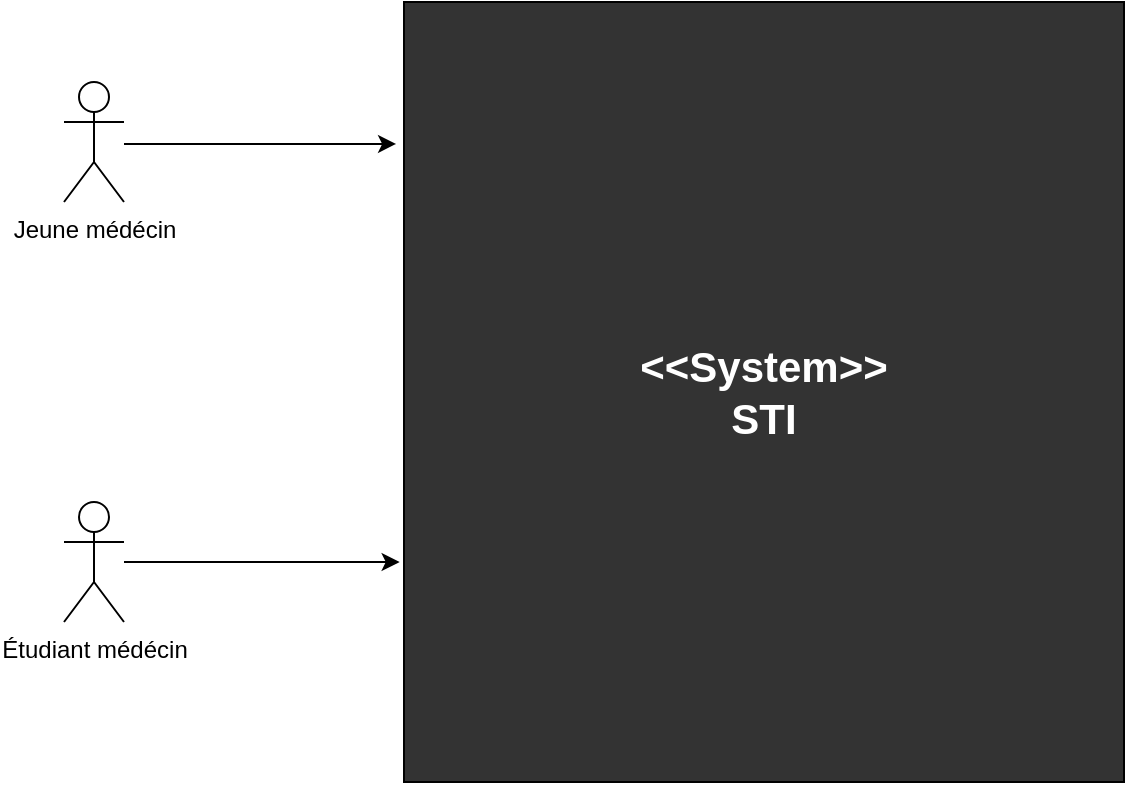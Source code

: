 <mxfile version="15.8.7" type="github" pages="3">
  <diagram id="dEnHPHHX68f_mmb1mJtB" name="Context  Diagram">
    <mxGraphModel dx="1422" dy="793" grid="1" gridSize="10" guides="1" tooltips="1" connect="1" arrows="1" fold="1" page="1" pageScale="1" pageWidth="850" pageHeight="1100" math="0" shadow="0">
      <root>
        <mxCell id="0" />
        <mxCell id="1" parent="0" />
        <mxCell id="01sqI_WsHop8ThjdI0US-7" style="edgeStyle=orthogonalEdgeStyle;rounded=0;orthogonalLoop=1;jettySize=auto;html=1;entryX=-0.011;entryY=0.182;entryDx=0;entryDy=0;entryPerimeter=0;" parent="1" source="01sqI_WsHop8ThjdI0US-1" target="01sqI_WsHop8ThjdI0US-2" edge="1">
          <mxGeometry relative="1" as="geometry">
            <Array as="points">
              <mxPoint x="190" y="151" />
              <mxPoint x="190" y="151" />
            </Array>
          </mxGeometry>
        </mxCell>
        <mxCell id="01sqI_WsHop8ThjdI0US-1" value="Jeune médécin" style="shape=umlActor;verticalLabelPosition=bottom;verticalAlign=top;html=1;outlineConnect=0;" parent="1" vertex="1">
          <mxGeometry x="130" y="120" width="30" height="60" as="geometry" />
        </mxCell>
        <mxCell id="01sqI_WsHop8ThjdI0US-2" value="&lt;font style=&quot;font-size: 21px&quot;&gt;&lt;b&gt;&lt;font style=&quot;font-size: 21px&quot; color=&quot;#FFFFFF&quot;&gt;&amp;lt;&amp;lt;System&amp;gt;&amp;gt;&lt;br&gt;STI&lt;/font&gt;&lt;/b&gt;&lt;/font&gt;" style="rounded=0;whiteSpace=wrap;html=1;fillColor=#333333;" parent="1" vertex="1">
          <mxGeometry x="300" y="80" width="360" height="390" as="geometry" />
        </mxCell>
        <mxCell id="01sqI_WsHop8ThjdI0US-8" style="edgeStyle=orthogonalEdgeStyle;rounded=0;orthogonalLoop=1;jettySize=auto;html=1;entryX=-0.006;entryY=0.718;entryDx=0;entryDy=0;entryPerimeter=0;" parent="1" source="01sqI_WsHop8ThjdI0US-3" target="01sqI_WsHop8ThjdI0US-2" edge="1">
          <mxGeometry relative="1" as="geometry" />
        </mxCell>
        <mxCell id="01sqI_WsHop8ThjdI0US-3" value="Étudiant médécin" style="shape=umlActor;verticalLabelPosition=bottom;verticalAlign=top;html=1;outlineConnect=0;" parent="1" vertex="1">
          <mxGeometry x="130" y="330" width="30" height="60" as="geometry" />
        </mxCell>
      </root>
    </mxGraphModel>
  </diagram>
  <diagram id="Vyi6rh6e5xZRLpnm3FMA" name="Use case Diagram">
    <mxGraphModel dx="1422" dy="793" grid="1" gridSize="10" guides="1" tooltips="1" connect="1" arrows="1" fold="1" page="1" pageScale="1" pageWidth="850" pageHeight="1100" math="0" shadow="0">
      <root>
        <mxCell id="Shx9F2xdIUPQt7zczx8I-0" />
        <mxCell id="Shx9F2xdIUPQt7zczx8I-1" parent="Shx9F2xdIUPQt7zczx8I-0" />
        <mxCell id="XPATIeBGFoGHhk_QoPtu-2" style="edgeStyle=orthogonalEdgeStyle;rounded=0;orthogonalLoop=1;jettySize=auto;html=1;fontSize=13;fontColor=#333333;" parent="Shx9F2xdIUPQt7zczx8I-1" source="B6fAdgQhvIyTP3v76YVn-1" edge="1">
          <mxGeometry relative="1" as="geometry">
            <mxPoint x="110" y="350" as="targetPoint" />
            <Array as="points">
              <mxPoint x="55" y="350" />
            </Array>
          </mxGeometry>
        </mxCell>
        <mxCell id="B6fAdgQhvIyTP3v76YVn-1" value="Jeune médécin" style="shape=umlActor;verticalLabelPosition=bottom;verticalAlign=top;html=1;outlineConnect=0;" parent="Shx9F2xdIUPQt7zczx8I-1" vertex="1">
          <mxGeometry x="40" y="170" width="30" height="60" as="geometry" />
        </mxCell>
        <mxCell id="B6fAdgQhvIyTP3v76YVn-2" value="" style="rounded=0;whiteSpace=wrap;html=1;fillColor=#FFFFFF;" parent="Shx9F2xdIUPQt7zczx8I-1" vertex="1">
          <mxGeometry x="210" y="110" width="490" height="730" as="geometry" />
        </mxCell>
        <mxCell id="XPATIeBGFoGHhk_QoPtu-0" style="edgeStyle=orthogonalEdgeStyle;rounded=0;orthogonalLoop=1;jettySize=auto;html=1;fontSize=13;fontColor=#333333;" parent="Shx9F2xdIUPQt7zczx8I-1" source="B6fAdgQhvIyTP3v76YVn-4" edge="1">
          <mxGeometry relative="1" as="geometry">
            <mxPoint x="110" y="380" as="targetPoint" />
            <Array as="points">
              <mxPoint x="55" y="380" />
            </Array>
          </mxGeometry>
        </mxCell>
        <mxCell id="B6fAdgQhvIyTP3v76YVn-4" value="Étudiant médécin" style="shape=umlActor;verticalLabelPosition=bottom;verticalAlign=top;html=1;outlineConnect=0;" parent="Shx9F2xdIUPQt7zczx8I-1" vertex="1">
          <mxGeometry x="40" y="510" width="30" height="60" as="geometry" />
        </mxCell>
        <mxCell id="B6fAdgQhvIyTP3v76YVn-7" value="&lt;div align=&quot;center&quot;&gt;&lt;font style=&quot;font-size: 13px&quot;&gt;&amp;lt;&amp;lt;system&amp;gt;&amp;gt;&lt;/font&gt;&lt;br&gt;&lt;font style=&quot;font-size: 13px&quot;&gt;STI&lt;/font&gt;&lt;/div&gt;" style="text;html=1;strokeColor=none;fillColor=none;align=center;verticalAlign=middle;whiteSpace=wrap;rounded=0;fontSize=21;fontColor=#333333;strokeWidth=0;" parent="Shx9F2xdIUPQt7zczx8I-1" vertex="1">
          <mxGeometry x="410" y="130" width="60" height="20" as="geometry" />
        </mxCell>
        <mxCell id="B6fAdgQhvIyTP3v76YVn-8" value="Créer un compte" style="ellipse;whiteSpace=wrap;html=1;fontSize=13;fontColor=#333333;strokeWidth=1;fillColor=#FFFFFF;" parent="Shx9F2xdIUPQt7zczx8I-1" vertex="1">
          <mxGeometry x="260" y="175" width="210" height="50" as="geometry" />
        </mxCell>
        <mxCell id="XPATIeBGFoGHhk_QoPtu-23" style="edgeStyle=orthogonalEdgeStyle;rounded=0;orthogonalLoop=1;jettySize=auto;html=1;entryX=0;entryY=0.5;entryDx=0;entryDy=0;fontSize=11;fontColor=#333333;" parent="Shx9F2xdIUPQt7zczx8I-1" source="XPATIeBGFoGHhk_QoPtu-1" target="B6fAdgQhvIyTP3v76YVn-8" edge="1">
          <mxGeometry relative="1" as="geometry">
            <Array as="points">
              <mxPoint x="135" y="200" />
            </Array>
          </mxGeometry>
        </mxCell>
        <mxCell id="XPATIeBGFoGHhk_QoPtu-24" style="edgeStyle=orthogonalEdgeStyle;rounded=0;orthogonalLoop=1;jettySize=auto;html=1;entryX=0;entryY=0.5;entryDx=0;entryDy=0;fontSize=11;fontColor=#333333;" parent="Shx9F2xdIUPQt7zczx8I-1" source="XPATIeBGFoGHhk_QoPtu-1" target="XPATIeBGFoGHhk_QoPtu-3" edge="1">
          <mxGeometry relative="1" as="geometry">
            <Array as="points">
              <mxPoint x="170" y="350" />
              <mxPoint x="170" y="275" />
            </Array>
          </mxGeometry>
        </mxCell>
        <mxCell id="XPATIeBGFoGHhk_QoPtu-25" style="edgeStyle=orthogonalEdgeStyle;rounded=0;orthogonalLoop=1;jettySize=auto;html=1;fontSize=11;fontColor=#333333;" parent="Shx9F2xdIUPQt7zczx8I-1" source="XPATIeBGFoGHhk_QoPtu-1" target="XPATIeBGFoGHhk_QoPtu-4" edge="1">
          <mxGeometry relative="1" as="geometry">
            <Array as="points">
              <mxPoint x="180" y="365" />
              <mxPoint x="180" y="365" />
            </Array>
          </mxGeometry>
        </mxCell>
        <mxCell id="XPATIeBGFoGHhk_QoPtu-26" style="edgeStyle=orthogonalEdgeStyle;rounded=0;orthogonalLoop=1;jettySize=auto;html=1;fontSize=11;fontColor=#333333;" parent="Shx9F2xdIUPQt7zczx8I-1" source="XPATIeBGFoGHhk_QoPtu-1" target="XPATIeBGFoGHhk_QoPtu-10" edge="1">
          <mxGeometry relative="1" as="geometry">
            <Array as="points">
              <mxPoint x="375" y="400" />
            </Array>
          </mxGeometry>
        </mxCell>
        <mxCell id="XPATIeBGFoGHhk_QoPtu-27" style="edgeStyle=orthogonalEdgeStyle;rounded=0;orthogonalLoop=1;jettySize=auto;html=1;fontSize=11;fontColor=#333333;entryX=0.5;entryY=0;entryDx=0;entryDy=0;" parent="Shx9F2xdIUPQt7zczx8I-1" source="XPATIeBGFoGHhk_QoPtu-1" target="XPATIeBGFoGHhk_QoPtu-12" edge="1">
          <mxGeometry relative="1" as="geometry">
            <Array as="points">
              <mxPoint x="150" y="470" />
              <mxPoint x="375" y="470" />
            </Array>
          </mxGeometry>
        </mxCell>
        <mxCell id="XPATIeBGFoGHhk_QoPtu-28" style="edgeStyle=orthogonalEdgeStyle;rounded=0;orthogonalLoop=1;jettySize=auto;html=1;entryX=0;entryY=0.5;entryDx=0;entryDy=0;fontSize=11;fontColor=#333333;" parent="Shx9F2xdIUPQt7zczx8I-1" source="XPATIeBGFoGHhk_QoPtu-1" target="XPATIeBGFoGHhk_QoPtu-13" edge="1">
          <mxGeometry relative="1" as="geometry">
            <Array as="points">
              <mxPoint x="140" y="690" />
              <mxPoint x="220" y="690" />
            </Array>
          </mxGeometry>
        </mxCell>
        <mxCell id="XPATIeBGFoGHhk_QoPtu-29" style="edgeStyle=orthogonalEdgeStyle;rounded=0;orthogonalLoop=1;jettySize=auto;html=1;fontSize=11;fontColor=#333333;" parent="Shx9F2xdIUPQt7zczx8I-1" source="XPATIeBGFoGHhk_QoPtu-1" target="XPATIeBGFoGHhk_QoPtu-20" edge="1">
          <mxGeometry relative="1" as="geometry">
            <Array as="points">
              <mxPoint x="135" y="740" />
            </Array>
          </mxGeometry>
        </mxCell>
        <mxCell id="XPATIeBGFoGHhk_QoPtu-30" style="edgeStyle=orthogonalEdgeStyle;rounded=0;orthogonalLoop=1;jettySize=auto;html=1;fontSize=11;fontColor=#333333;" parent="Shx9F2xdIUPQt7zczx8I-1" source="XPATIeBGFoGHhk_QoPtu-1" target="XPATIeBGFoGHhk_QoPtu-5" edge="1">
          <mxGeometry relative="1" as="geometry">
            <Array as="points">
              <mxPoint x="120" y="795" />
            </Array>
          </mxGeometry>
        </mxCell>
        <mxCell id="XPATIeBGFoGHhk_QoPtu-37" style="edgeStyle=orthogonalEdgeStyle;rounded=0;orthogonalLoop=1;jettySize=auto;html=1;fontSize=11;fontColor=#333333;" parent="Shx9F2xdIUPQt7zczx8I-1" source="XPATIeBGFoGHhk_QoPtu-1" target="XPATIeBGFoGHhk_QoPtu-31" edge="1">
          <mxGeometry relative="1" as="geometry">
            <Array as="points">
              <mxPoint x="140" y="575" />
            </Array>
          </mxGeometry>
        </mxCell>
        <mxCell id="XPATIeBGFoGHhk_QoPtu-38" style="edgeStyle=orthogonalEdgeStyle;rounded=0;orthogonalLoop=1;jettySize=auto;html=1;fontSize=11;fontColor=#333333;" parent="Shx9F2xdIUPQt7zczx8I-1" source="XPATIeBGFoGHhk_QoPtu-1" target="XPATIeBGFoGHhk_QoPtu-32" edge="1">
          <mxGeometry relative="1" as="geometry">
            <Array as="points">
              <mxPoint x="135" y="640" />
            </Array>
          </mxGeometry>
        </mxCell>
        <mxCell id="XPATIeBGFoGHhk_QoPtu-1" value="&lt;b&gt;apprenant&lt;/b&gt;" style="shape=umlActor;verticalLabelPosition=bottom;verticalAlign=top;html=1;outlineConnect=0;fontSize=13;fontColor=#333333;strokeWidth=1;fillColor=#FFFFFF;" parent="Shx9F2xdIUPQt7zczx8I-1" vertex="1">
          <mxGeometry x="120" y="340" width="30" height="60" as="geometry" />
        </mxCell>
        <mxCell id="XPATIeBGFoGHhk_QoPtu-3" value="Se connecter" style="ellipse;whiteSpace=wrap;html=1;fontSize=13;fontColor=#333333;strokeWidth=1;fillColor=#FFFFFF;" parent="Shx9F2xdIUPQt7zczx8I-1" vertex="1">
          <mxGeometry x="270" y="250" width="210" height="50" as="geometry" />
        </mxCell>
        <mxCell id="XPATIeBGFoGHhk_QoPtu-6" style="edgeStyle=orthogonalEdgeStyle;rounded=0;orthogonalLoop=1;jettySize=auto;html=1;fontSize=13;fontColor=#333333;" parent="Shx9F2xdIUPQt7zczx8I-1" source="XPATIeBGFoGHhk_QoPtu-4" target="XPATIeBGFoGHhk_QoPtu-3" edge="1">
          <mxGeometry relative="1" as="geometry" />
        </mxCell>
        <mxCell id="XPATIeBGFoGHhk_QoPtu-9" value="&amp;lt;&amp;lt;use&amp;gt;&amp;gt;" style="edgeLabel;html=1;align=center;verticalAlign=middle;resizable=0;points=[];fontSize=11;fontColor=#333333;" parent="XPATIeBGFoGHhk_QoPtu-6" vertex="1" connectable="0">
          <mxGeometry x="-0.224" y="-2" relative="1" as="geometry">
            <mxPoint as="offset" />
          </mxGeometry>
        </mxCell>
        <mxCell id="XPATIeBGFoGHhk_QoPtu-4" value="&lt;div&gt;Lancer un exercice de diagnostic&lt;/div&gt;" style="ellipse;whiteSpace=wrap;html=1;fontSize=13;fontColor=#333333;strokeWidth=1;fillColor=#FFFFFF;" parent="Shx9F2xdIUPQt7zczx8I-1" vertex="1">
          <mxGeometry x="300" y="340" width="240" height="50" as="geometry" />
        </mxCell>
        <mxCell id="XPATIeBGFoGHhk_QoPtu-7" style="edgeStyle=orthogonalEdgeStyle;rounded=0;orthogonalLoop=1;jettySize=auto;html=1;fontSize=13;fontColor=#333333;" parent="Shx9F2xdIUPQt7zczx8I-1" source="XPATIeBGFoGHhk_QoPtu-5" target="XPATIeBGFoGHhk_QoPtu-3" edge="1">
          <mxGeometry relative="1" as="geometry">
            <Array as="points">
              <mxPoint x="680" y="800" />
              <mxPoint x="680" y="275" />
            </Array>
          </mxGeometry>
        </mxCell>
        <mxCell id="XPATIeBGFoGHhk_QoPtu-8" value="&lt;font style=&quot;font-size: 11px&quot;&gt;&amp;lt;&amp;lt;use&amp;gt;&amp;gt;&lt;/font&gt;" style="edgeLabel;html=1;align=center;verticalAlign=middle;resizable=0;points=[];fontSize=13;fontColor=#333333;" parent="XPATIeBGFoGHhk_QoPtu-7" vertex="1" connectable="0">
          <mxGeometry x="0.055" y="-1" relative="1" as="geometry">
            <mxPoint x="-51" y="316" as="offset" />
          </mxGeometry>
        </mxCell>
        <mxCell id="XPATIeBGFoGHhk_QoPtu-5" value="Voir son évolution/historique" style="ellipse;whiteSpace=wrap;html=1;fontSize=13;fontColor=#333333;strokeWidth=1;fillColor=#FFFFFF;" parent="Shx9F2xdIUPQt7zczx8I-1" vertex="1">
          <mxGeometry x="300" y="770" width="240" height="50" as="geometry" />
        </mxCell>
        <mxCell id="XPATIeBGFoGHhk_QoPtu-14" style="edgeStyle=orthogonalEdgeStyle;rounded=0;orthogonalLoop=1;jettySize=auto;html=1;entryX=1;entryY=1;entryDx=0;entryDy=0;fontSize=11;fontColor=#333333;" parent="Shx9F2xdIUPQt7zczx8I-1" source="XPATIeBGFoGHhk_QoPtu-10" target="XPATIeBGFoGHhk_QoPtu-4" edge="1">
          <mxGeometry relative="1" as="geometry">
            <Array as="points">
              <mxPoint x="505" y="435" />
            </Array>
          </mxGeometry>
        </mxCell>
        <mxCell id="XPATIeBGFoGHhk_QoPtu-15" value="&amp;lt;&amp;lt;use&amp;gt;&amp;gt;" style="edgeLabel;html=1;align=center;verticalAlign=middle;resizable=0;points=[];fontSize=11;fontColor=#333333;" parent="XPATIeBGFoGHhk_QoPtu-14" vertex="1" connectable="0">
          <mxGeometry x="-0.2" y="-1" relative="1" as="geometry">
            <mxPoint as="offset" />
          </mxGeometry>
        </mxCell>
        <mxCell id="XPATIeBGFoGHhk_QoPtu-10" value="Poser une question au patient virtuel" style="ellipse;whiteSpace=wrap;html=1;fontSize=13;fontColor=#333333;strokeWidth=1;fillColor=#FFFFFF;" parent="Shx9F2xdIUPQt7zczx8I-1" vertex="1">
          <mxGeometry x="260" y="410" width="230" height="50" as="geometry" />
        </mxCell>
        <mxCell id="XPATIeBGFoGHhk_QoPtu-16" style="edgeStyle=orthogonalEdgeStyle;rounded=0;orthogonalLoop=1;jettySize=auto;html=1;fontSize=11;fontColor=#333333;" parent="Shx9F2xdIUPQt7zczx8I-1" source="XPATIeBGFoGHhk_QoPtu-12" target="XPATIeBGFoGHhk_QoPtu-4" edge="1">
          <mxGeometry relative="1" as="geometry">
            <Array as="points">
              <mxPoint x="530" y="515" />
            </Array>
          </mxGeometry>
        </mxCell>
        <mxCell id="XPATIeBGFoGHhk_QoPtu-17" value="&amp;lt;&amp;lt;use&amp;gt;&amp;gt;" style="edgeLabel;html=1;align=center;verticalAlign=middle;resizable=0;points=[];fontSize=11;fontColor=#333333;" parent="XPATIeBGFoGHhk_QoPtu-16" vertex="1" connectable="0">
          <mxGeometry x="-0.178" y="3" relative="1" as="geometry">
            <mxPoint as="offset" />
          </mxGeometry>
        </mxCell>
        <mxCell id="XPATIeBGFoGHhk_QoPtu-12" value="&lt;div&gt;Emmettre une hypothèse&amp;nbsp; &lt;br&gt;&lt;/div&gt;&lt;div&gt;sur la maladie du patient virtuel&lt;br&gt;&lt;/div&gt;" style="ellipse;whiteSpace=wrap;html=1;fontSize=13;fontColor=#333333;strokeWidth=1;fillColor=#FFFFFF;" parent="Shx9F2xdIUPQt7zczx8I-1" vertex="1">
          <mxGeometry x="260" y="490" width="230" height="50" as="geometry" />
        </mxCell>
        <mxCell id="XPATIeBGFoGHhk_QoPtu-18" style="edgeStyle=orthogonalEdgeStyle;rounded=0;orthogonalLoop=1;jettySize=auto;html=1;fontSize=11;fontColor=#333333;" parent="Shx9F2xdIUPQt7zczx8I-1" source="XPATIeBGFoGHhk_QoPtu-13" target="XPATIeBGFoGHhk_QoPtu-4" edge="1">
          <mxGeometry relative="1" as="geometry">
            <Array as="points">
              <mxPoint x="640" y="680" />
              <mxPoint x="640" y="320" />
              <mxPoint x="520" y="320" />
            </Array>
          </mxGeometry>
        </mxCell>
        <mxCell id="XPATIeBGFoGHhk_QoPtu-19" value="&amp;lt;&amp;lt;use&amp;gt;&amp;gt;" style="edgeLabel;html=1;align=center;verticalAlign=middle;resizable=0;points=[];fontSize=11;fontColor=#333333;" parent="XPATIeBGFoGHhk_QoPtu-18" vertex="1" connectable="0">
          <mxGeometry x="-0.531" y="-1" relative="1" as="geometry">
            <mxPoint x="-18" y="-1" as="offset" />
          </mxGeometry>
        </mxCell>
        <mxCell id="XPATIeBGFoGHhk_QoPtu-13" value="Soumettre un diagnostic au tuteur" style="ellipse;whiteSpace=wrap;html=1;fontSize=13;fontColor=#333333;strokeWidth=1;fillColor=#FFFFFF;" parent="Shx9F2xdIUPQt7zczx8I-1" vertex="1">
          <mxGeometry x="220" y="661" width="230" height="50" as="geometry" />
        </mxCell>
        <mxCell id="XPATIeBGFoGHhk_QoPtu-21" style="edgeStyle=orthogonalEdgeStyle;rounded=0;orthogonalLoop=1;jettySize=auto;html=1;fontSize=11;fontColor=#333333;" parent="Shx9F2xdIUPQt7zczx8I-1" source="XPATIeBGFoGHhk_QoPtu-20" edge="1">
          <mxGeometry relative="1" as="geometry">
            <mxPoint x="490" y="340" as="targetPoint" />
            <Array as="points">
              <mxPoint x="660" y="735" />
              <mxPoint x="660" y="300" />
              <mxPoint x="490" y="300" />
            </Array>
          </mxGeometry>
        </mxCell>
        <mxCell id="XPATIeBGFoGHhk_QoPtu-22" value="&amp;lt;&amp;lt;use&amp;gt;&amp;gt;" style="edgeLabel;html=1;align=center;verticalAlign=middle;resizable=0;points=[];fontSize=11;fontColor=#333333;" parent="XPATIeBGFoGHhk_QoPtu-21" vertex="1" connectable="0">
          <mxGeometry x="-0.691" y="1" relative="1" as="geometry">
            <mxPoint as="offset" />
          </mxGeometry>
        </mxCell>
        <mxCell id="XPATIeBGFoGHhk_QoPtu-20" value="Consulter le feedback du tuteur" style="ellipse;whiteSpace=wrap;html=1;fontSize=13;fontColor=#333333;strokeWidth=1;fillColor=#FFFFFF;" parent="Shx9F2xdIUPQt7zczx8I-1" vertex="1">
          <mxGeometry x="280" y="713" width="230" height="50" as="geometry" />
        </mxCell>
        <mxCell id="XPATIeBGFoGHhk_QoPtu-34" style="edgeStyle=orthogonalEdgeStyle;rounded=0;orthogonalLoop=1;jettySize=auto;html=1;fontSize=11;fontColor=#333333;" parent="Shx9F2xdIUPQt7zczx8I-1" source="XPATIeBGFoGHhk_QoPtu-31" target="XPATIeBGFoGHhk_QoPtu-4" edge="1">
          <mxGeometry relative="1" as="geometry">
            <Array as="points">
              <mxPoint x="580" y="575" />
              <mxPoint x="580" y="365" />
            </Array>
          </mxGeometry>
        </mxCell>
        <mxCell id="XPATIeBGFoGHhk_QoPtu-35" value="&amp;lt;&amp;lt;use&amp;gt;&amp;gt;" style="edgeLabel;html=1;align=center;verticalAlign=middle;resizable=0;points=[];fontSize=11;fontColor=#333333;" parent="XPATIeBGFoGHhk_QoPtu-34" vertex="1" connectable="0">
          <mxGeometry x="-0.545" y="1" relative="1" as="geometry">
            <mxPoint as="offset" />
          </mxGeometry>
        </mxCell>
        <mxCell id="XPATIeBGFoGHhk_QoPtu-31" value="Demander au patient d&#39;effectuer un examen" style="ellipse;whiteSpace=wrap;html=1;fontSize=13;fontColor=#333333;strokeWidth=1;fillColor=#FFFFFF;" parent="Shx9F2xdIUPQt7zczx8I-1" vertex="1">
          <mxGeometry x="260" y="550" width="280" height="50" as="geometry" />
        </mxCell>
        <mxCell id="XPATIeBGFoGHhk_QoPtu-33" style="edgeStyle=orthogonalEdgeStyle;rounded=0;orthogonalLoop=1;jettySize=auto;html=1;fontSize=11;fontColor=#333333;" parent="Shx9F2xdIUPQt7zczx8I-1" source="XPATIeBGFoGHhk_QoPtu-32" edge="1">
          <mxGeometry relative="1" as="geometry">
            <mxPoint x="530" y="350" as="targetPoint" />
            <Array as="points">
              <mxPoint x="620" y="635" />
              <mxPoint x="620" y="350" />
            </Array>
          </mxGeometry>
        </mxCell>
        <mxCell id="XPATIeBGFoGHhk_QoPtu-36" value="&amp;lt;&amp;lt;use&amp;gt;&amp;gt;" style="edgeLabel;html=1;align=center;verticalAlign=middle;resizable=0;points=[];fontSize=11;fontColor=#333333;" parent="XPATIeBGFoGHhk_QoPtu-33" vertex="1" connectable="0">
          <mxGeometry x="-0.862" y="-3" relative="1" as="geometry">
            <mxPoint as="offset" />
          </mxGeometry>
        </mxCell>
        <mxCell id="XPATIeBGFoGHhk_QoPtu-32" value="Consulter les résultats de l&#39;examen" style="ellipse;whiteSpace=wrap;html=1;fontSize=13;fontColor=#333333;strokeWidth=1;fillColor=#FFFFFF;" parent="Shx9F2xdIUPQt7zczx8I-1" vertex="1">
          <mxGeometry x="300" y="610" width="230" height="50" as="geometry" />
        </mxCell>
      </root>
    </mxGraphModel>
  </diagram>
  <diagram id="twgGAjErw23iAUQILV34" name="moyens de communication">
    <mxGraphModel dx="1422" dy="793" grid="1" gridSize="10" guides="1" tooltips="1" connect="1" arrows="1" fold="1" page="1" pageScale="1" pageWidth="850" pageHeight="1100" math="0" shadow="0">
      <root>
        <mxCell id="3TB7XaVdpX2T1XUeyT7K-0" />
        <mxCell id="3TB7XaVdpX2T1XUeyT7K-1" parent="3TB7XaVdpX2T1XUeyT7K-0" />
        <mxCell id="3TB7XaVdpX2T1XUeyT7K-5" style="edgeStyle=orthogonalEdgeStyle;rounded=0;orthogonalLoop=1;jettySize=auto;html=1;" edge="1" parent="3TB7XaVdpX2T1XUeyT7K-1" source="3TB7XaVdpX2T1XUeyT7K-2">
          <mxGeometry relative="1" as="geometry">
            <mxPoint x="340" y="220" as="targetPoint" />
          </mxGeometry>
        </mxCell>
        <mxCell id="3TB7XaVdpX2T1XUeyT7K-2" value="&lt;div&gt;Apprenant&lt;/div&gt;" style="shape=umlActor;verticalLabelPosition=bottom;verticalAlign=top;html=1;outlineConnect=0;" vertex="1" parent="3TB7XaVdpX2T1XUeyT7K-1">
          <mxGeometry x="190" y="190" width="30" height="60" as="geometry" />
        </mxCell>
        <mxCell id="3TB7XaVdpX2T1XUeyT7K-3" value="" style="rounded=0;whiteSpace=wrap;html=1;" vertex="1" parent="3TB7XaVdpX2T1XUeyT7K-1">
          <mxGeometry x="345" y="60" width="160" height="240" as="geometry" />
        </mxCell>
        <mxCell id="3TB7XaVdpX2T1XUeyT7K-6" style="edgeStyle=orthogonalEdgeStyle;rounded=0;orthogonalLoop=1;jettySize=auto;html=1;" edge="1" parent="3TB7XaVdpX2T1XUeyT7K-1" source="3TB7XaVdpX2T1XUeyT7K-4">
          <mxGeometry relative="1" as="geometry">
            <mxPoint x="505" y="150" as="targetPoint" />
            <Array as="points">
              <mxPoint x="505" y="150" />
            </Array>
          </mxGeometry>
        </mxCell>
        <mxCell id="3TB7XaVdpX2T1XUeyT7K-4" value="&amp;lt;&amp;lt;system&amp;gt;&amp;gt;&lt;br&gt;Patient Virtuel" style="shape=umlActor;verticalLabelPosition=bottom;verticalAlign=top;html=1;outlineConnect=0;" vertex="1" parent="3TB7XaVdpX2T1XUeyT7K-1">
          <mxGeometry x="601" y="120" width="30" height="60" as="geometry" />
        </mxCell>
        <mxCell id="3TB7XaVdpX2T1XUeyT7K-7" value="voix" style="text;html=1;strokeColor=none;fillColor=none;align=center;verticalAlign=middle;whiteSpace=wrap;rounded=0;" vertex="1" parent="3TB7XaVdpX2T1XUeyT7K-1">
          <mxGeometry x="240" y="190" width="60" height="30" as="geometry" />
        </mxCell>
        <mxCell id="3TB7XaVdpX2T1XUeyT7K-8" value="text" style="text;html=1;strokeColor=none;fillColor=none;align=center;verticalAlign=middle;whiteSpace=wrap;rounded=0;" vertex="1" parent="3TB7XaVdpX2T1XUeyT7K-1">
          <mxGeometry x="521" y="120" width="60" height="30" as="geometry" />
        </mxCell>
        <mxCell id="3TB7XaVdpX2T1XUeyT7K-11" style="edgeStyle=orthogonalEdgeStyle;rounded=0;orthogonalLoop=1;jettySize=auto;html=1;" edge="1" parent="3TB7XaVdpX2T1XUeyT7K-1" source="3TB7XaVdpX2T1XUeyT7K-10">
          <mxGeometry relative="1" as="geometry">
            <mxPoint x="210" y="180" as="targetPoint" />
          </mxGeometry>
        </mxCell>
        <mxCell id="3TB7XaVdpX2T1XUeyT7K-12" value="text to voice transciption" style="edgeLabel;html=1;align=center;verticalAlign=middle;resizable=0;points=[];" vertex="1" connectable="0" parent="3TB7XaVdpX2T1XUeyT7K-11">
          <mxGeometry x="0.004" y="1" relative="1" as="geometry">
            <mxPoint x="48" y="-1" as="offset" />
          </mxGeometry>
        </mxCell>
        <mxCell id="3TB7XaVdpX2T1XUeyT7K-10" value="FastSpeech" style="rounded=1;whiteSpace=wrap;html=1;" vertex="1" parent="3TB7XaVdpX2T1XUeyT7K-1">
          <mxGeometry x="425" y="130" width="70" height="40" as="geometry" />
        </mxCell>
        <mxCell id="3TB7XaVdpX2T1XUeyT7K-14" style="edgeStyle=orthogonalEdgeStyle;rounded=0;orthogonalLoop=1;jettySize=auto;html=1;" edge="1" parent="3TB7XaVdpX2T1XUeyT7K-1" source="3TB7XaVdpX2T1XUeyT7K-13" target="3TB7XaVdpX2T1XUeyT7K-4">
          <mxGeometry relative="1" as="geometry" />
        </mxCell>
        <mxCell id="3TB7XaVdpX2T1XUeyT7K-15" value="voice to text transcription" style="edgeLabel;html=1;align=center;verticalAlign=middle;resizable=0;points=[];" vertex="1" connectable="0" parent="3TB7XaVdpX2T1XUeyT7K-14">
          <mxGeometry x="-0.61" relative="1" as="geometry">
            <mxPoint x="25" as="offset" />
          </mxGeometry>
        </mxCell>
        <mxCell id="3TB7XaVdpX2T1XUeyT7K-13" value="WaveNet" style="rounded=1;whiteSpace=wrap;html=1;" vertex="1" parent="3TB7XaVdpX2T1XUeyT7K-1">
          <mxGeometry x="355" y="200" width="70" height="40" as="geometry" />
        </mxCell>
        <mxCell id="3TB7XaVdpX2T1XUeyT7K-16" value="Interface" style="text;html=1;strokeColor=none;fillColor=none;align=center;verticalAlign=middle;whiteSpace=wrap;rounded=0;" vertex="1" parent="3TB7XaVdpX2T1XUeyT7K-1">
          <mxGeometry x="395" y="60" width="60" height="30" as="geometry" />
        </mxCell>
      </root>
    </mxGraphModel>
  </diagram>
</mxfile>
